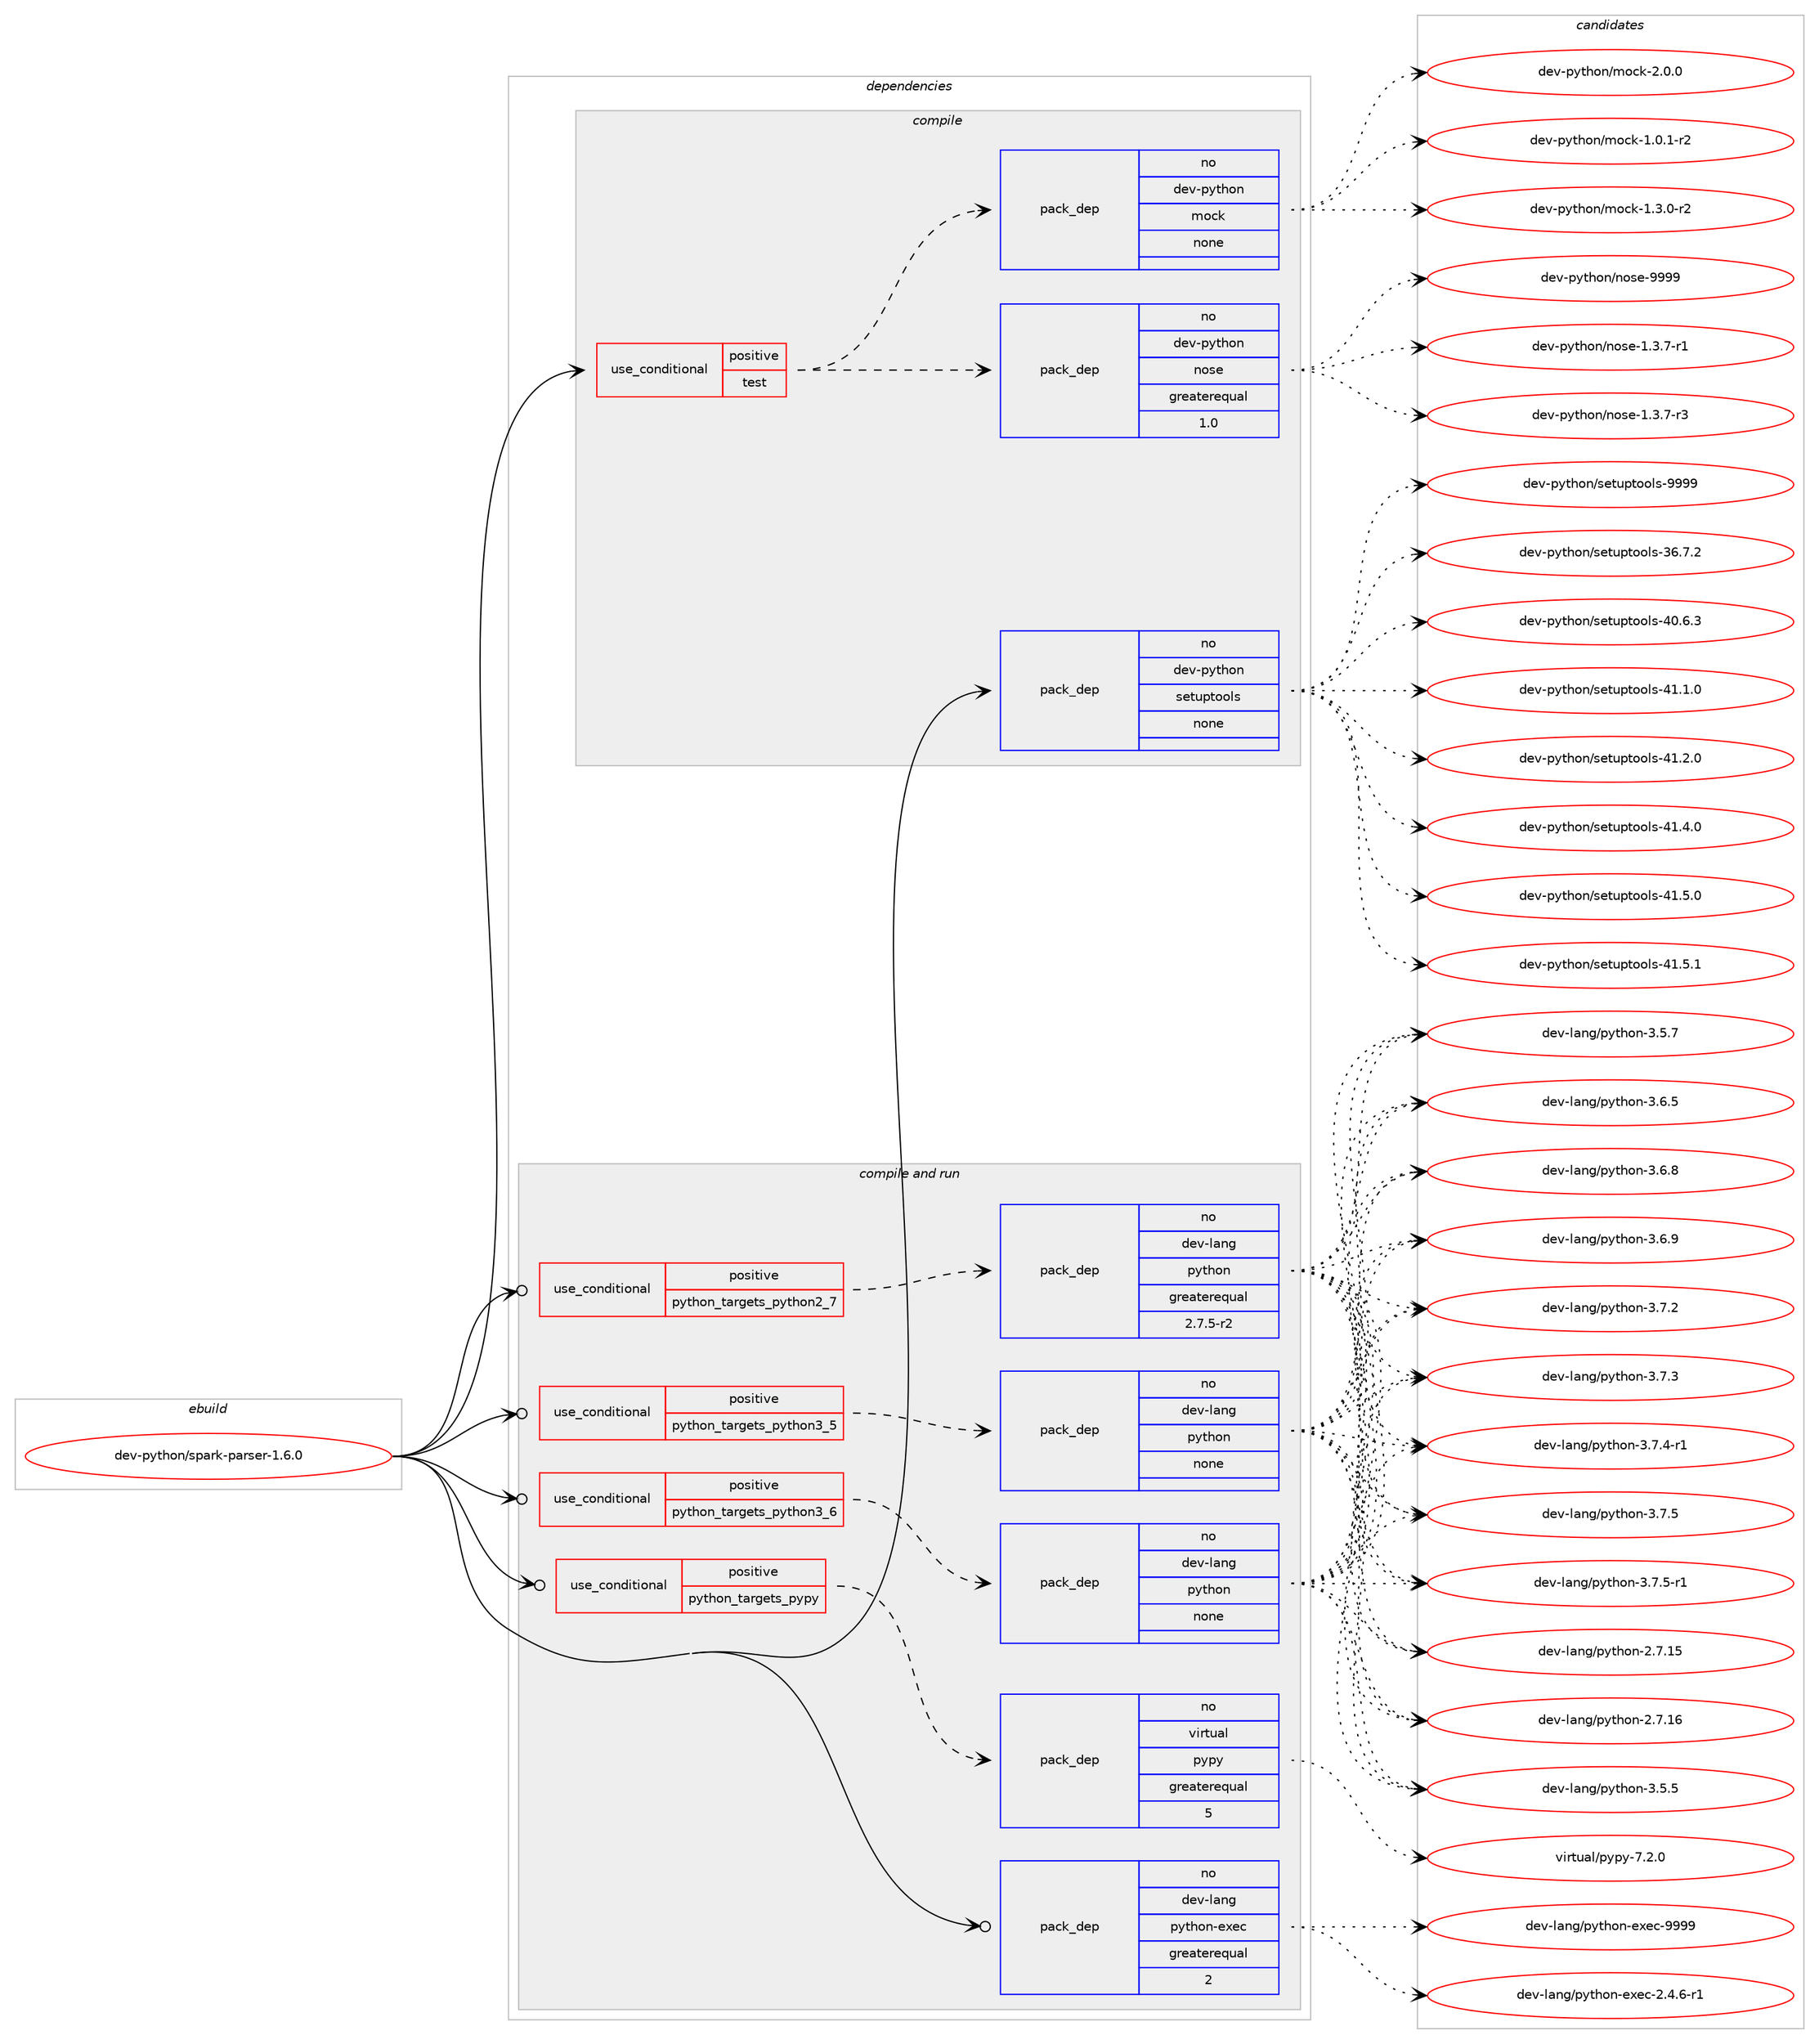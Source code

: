 digraph prolog {

# *************
# Graph options
# *************

newrank=true;
concentrate=true;
compound=true;
graph [rankdir=LR,fontname=Helvetica,fontsize=10,ranksep=1.5];#, ranksep=2.5, nodesep=0.2];
edge  [arrowhead=vee];
node  [fontname=Helvetica,fontsize=10];

# **********
# The ebuild
# **********

subgraph cluster_leftcol {
color=gray;
rank=same;
label=<<i>ebuild</i>>;
id [label="dev-python/spark-parser-1.6.0", color=red, width=4, href="../dev-python/spark-parser-1.6.0.svg"];
}

# ****************
# The dependencies
# ****************

subgraph cluster_midcol {
color=gray;
label=<<i>dependencies</i>>;
subgraph cluster_compile {
fillcolor="#eeeeee";
style=filled;
label=<<i>compile</i>>;
subgraph cond149544 {
dependency637774 [label=<<TABLE BORDER="0" CELLBORDER="1" CELLSPACING="0" CELLPADDING="4"><TR><TD ROWSPAN="3" CELLPADDING="10">use_conditional</TD></TR><TR><TD>positive</TD></TR><TR><TD>test</TD></TR></TABLE>>, shape=none, color=red];
subgraph pack476349 {
dependency637775 [label=<<TABLE BORDER="0" CELLBORDER="1" CELLSPACING="0" CELLPADDING="4" WIDTH="220"><TR><TD ROWSPAN="6" CELLPADDING="30">pack_dep</TD></TR><TR><TD WIDTH="110">no</TD></TR><TR><TD>dev-python</TD></TR><TR><TD>nose</TD></TR><TR><TD>greaterequal</TD></TR><TR><TD>1.0</TD></TR></TABLE>>, shape=none, color=blue];
}
dependency637774:e -> dependency637775:w [weight=20,style="dashed",arrowhead="vee"];
subgraph pack476350 {
dependency637776 [label=<<TABLE BORDER="0" CELLBORDER="1" CELLSPACING="0" CELLPADDING="4" WIDTH="220"><TR><TD ROWSPAN="6" CELLPADDING="30">pack_dep</TD></TR><TR><TD WIDTH="110">no</TD></TR><TR><TD>dev-python</TD></TR><TR><TD>mock</TD></TR><TR><TD>none</TD></TR><TR><TD></TD></TR></TABLE>>, shape=none, color=blue];
}
dependency637774:e -> dependency637776:w [weight=20,style="dashed",arrowhead="vee"];
}
id:e -> dependency637774:w [weight=20,style="solid",arrowhead="vee"];
subgraph pack476351 {
dependency637777 [label=<<TABLE BORDER="0" CELLBORDER="1" CELLSPACING="0" CELLPADDING="4" WIDTH="220"><TR><TD ROWSPAN="6" CELLPADDING="30">pack_dep</TD></TR><TR><TD WIDTH="110">no</TD></TR><TR><TD>dev-python</TD></TR><TR><TD>setuptools</TD></TR><TR><TD>none</TD></TR><TR><TD></TD></TR></TABLE>>, shape=none, color=blue];
}
id:e -> dependency637777:w [weight=20,style="solid",arrowhead="vee"];
}
subgraph cluster_compileandrun {
fillcolor="#eeeeee";
style=filled;
label=<<i>compile and run</i>>;
subgraph cond149545 {
dependency637778 [label=<<TABLE BORDER="0" CELLBORDER="1" CELLSPACING="0" CELLPADDING="4"><TR><TD ROWSPAN="3" CELLPADDING="10">use_conditional</TD></TR><TR><TD>positive</TD></TR><TR><TD>python_targets_pypy</TD></TR></TABLE>>, shape=none, color=red];
subgraph pack476352 {
dependency637779 [label=<<TABLE BORDER="0" CELLBORDER="1" CELLSPACING="0" CELLPADDING="4" WIDTH="220"><TR><TD ROWSPAN="6" CELLPADDING="30">pack_dep</TD></TR><TR><TD WIDTH="110">no</TD></TR><TR><TD>virtual</TD></TR><TR><TD>pypy</TD></TR><TR><TD>greaterequal</TD></TR><TR><TD>5</TD></TR></TABLE>>, shape=none, color=blue];
}
dependency637778:e -> dependency637779:w [weight=20,style="dashed",arrowhead="vee"];
}
id:e -> dependency637778:w [weight=20,style="solid",arrowhead="odotvee"];
subgraph cond149546 {
dependency637780 [label=<<TABLE BORDER="0" CELLBORDER="1" CELLSPACING="0" CELLPADDING="4"><TR><TD ROWSPAN="3" CELLPADDING="10">use_conditional</TD></TR><TR><TD>positive</TD></TR><TR><TD>python_targets_python2_7</TD></TR></TABLE>>, shape=none, color=red];
subgraph pack476353 {
dependency637781 [label=<<TABLE BORDER="0" CELLBORDER="1" CELLSPACING="0" CELLPADDING="4" WIDTH="220"><TR><TD ROWSPAN="6" CELLPADDING="30">pack_dep</TD></TR><TR><TD WIDTH="110">no</TD></TR><TR><TD>dev-lang</TD></TR><TR><TD>python</TD></TR><TR><TD>greaterequal</TD></TR><TR><TD>2.7.5-r2</TD></TR></TABLE>>, shape=none, color=blue];
}
dependency637780:e -> dependency637781:w [weight=20,style="dashed",arrowhead="vee"];
}
id:e -> dependency637780:w [weight=20,style="solid",arrowhead="odotvee"];
subgraph cond149547 {
dependency637782 [label=<<TABLE BORDER="0" CELLBORDER="1" CELLSPACING="0" CELLPADDING="4"><TR><TD ROWSPAN="3" CELLPADDING="10">use_conditional</TD></TR><TR><TD>positive</TD></TR><TR><TD>python_targets_python3_5</TD></TR></TABLE>>, shape=none, color=red];
subgraph pack476354 {
dependency637783 [label=<<TABLE BORDER="0" CELLBORDER="1" CELLSPACING="0" CELLPADDING="4" WIDTH="220"><TR><TD ROWSPAN="6" CELLPADDING="30">pack_dep</TD></TR><TR><TD WIDTH="110">no</TD></TR><TR><TD>dev-lang</TD></TR><TR><TD>python</TD></TR><TR><TD>none</TD></TR><TR><TD></TD></TR></TABLE>>, shape=none, color=blue];
}
dependency637782:e -> dependency637783:w [weight=20,style="dashed",arrowhead="vee"];
}
id:e -> dependency637782:w [weight=20,style="solid",arrowhead="odotvee"];
subgraph cond149548 {
dependency637784 [label=<<TABLE BORDER="0" CELLBORDER="1" CELLSPACING="0" CELLPADDING="4"><TR><TD ROWSPAN="3" CELLPADDING="10">use_conditional</TD></TR><TR><TD>positive</TD></TR><TR><TD>python_targets_python3_6</TD></TR></TABLE>>, shape=none, color=red];
subgraph pack476355 {
dependency637785 [label=<<TABLE BORDER="0" CELLBORDER="1" CELLSPACING="0" CELLPADDING="4" WIDTH="220"><TR><TD ROWSPAN="6" CELLPADDING="30">pack_dep</TD></TR><TR><TD WIDTH="110">no</TD></TR><TR><TD>dev-lang</TD></TR><TR><TD>python</TD></TR><TR><TD>none</TD></TR><TR><TD></TD></TR></TABLE>>, shape=none, color=blue];
}
dependency637784:e -> dependency637785:w [weight=20,style="dashed",arrowhead="vee"];
}
id:e -> dependency637784:w [weight=20,style="solid",arrowhead="odotvee"];
subgraph pack476356 {
dependency637786 [label=<<TABLE BORDER="0" CELLBORDER="1" CELLSPACING="0" CELLPADDING="4" WIDTH="220"><TR><TD ROWSPAN="6" CELLPADDING="30">pack_dep</TD></TR><TR><TD WIDTH="110">no</TD></TR><TR><TD>dev-lang</TD></TR><TR><TD>python-exec</TD></TR><TR><TD>greaterequal</TD></TR><TR><TD>2</TD></TR></TABLE>>, shape=none, color=blue];
}
id:e -> dependency637786:w [weight=20,style="solid",arrowhead="odotvee"];
}
subgraph cluster_run {
fillcolor="#eeeeee";
style=filled;
label=<<i>run</i>>;
}
}

# **************
# The candidates
# **************

subgraph cluster_choices {
rank=same;
color=gray;
label=<<i>candidates</i>>;

subgraph choice476349 {
color=black;
nodesep=1;
choice10010111845112121116104111110471101111151014549465146554511449 [label="dev-python/nose-1.3.7-r1", color=red, width=4,href="../dev-python/nose-1.3.7-r1.svg"];
choice10010111845112121116104111110471101111151014549465146554511451 [label="dev-python/nose-1.3.7-r3", color=red, width=4,href="../dev-python/nose-1.3.7-r3.svg"];
choice10010111845112121116104111110471101111151014557575757 [label="dev-python/nose-9999", color=red, width=4,href="../dev-python/nose-9999.svg"];
dependency637775:e -> choice10010111845112121116104111110471101111151014549465146554511449:w [style=dotted,weight="100"];
dependency637775:e -> choice10010111845112121116104111110471101111151014549465146554511451:w [style=dotted,weight="100"];
dependency637775:e -> choice10010111845112121116104111110471101111151014557575757:w [style=dotted,weight="100"];
}
subgraph choice476350 {
color=black;
nodesep=1;
choice1001011184511212111610411111047109111991074549464846494511450 [label="dev-python/mock-1.0.1-r2", color=red, width=4,href="../dev-python/mock-1.0.1-r2.svg"];
choice1001011184511212111610411111047109111991074549465146484511450 [label="dev-python/mock-1.3.0-r2", color=red, width=4,href="../dev-python/mock-1.3.0-r2.svg"];
choice100101118451121211161041111104710911199107455046484648 [label="dev-python/mock-2.0.0", color=red, width=4,href="../dev-python/mock-2.0.0.svg"];
dependency637776:e -> choice1001011184511212111610411111047109111991074549464846494511450:w [style=dotted,weight="100"];
dependency637776:e -> choice1001011184511212111610411111047109111991074549465146484511450:w [style=dotted,weight="100"];
dependency637776:e -> choice100101118451121211161041111104710911199107455046484648:w [style=dotted,weight="100"];
}
subgraph choice476351 {
color=black;
nodesep=1;
choice100101118451121211161041111104711510111611711211611111110811545515446554650 [label="dev-python/setuptools-36.7.2", color=red, width=4,href="../dev-python/setuptools-36.7.2.svg"];
choice100101118451121211161041111104711510111611711211611111110811545524846544651 [label="dev-python/setuptools-40.6.3", color=red, width=4,href="../dev-python/setuptools-40.6.3.svg"];
choice100101118451121211161041111104711510111611711211611111110811545524946494648 [label="dev-python/setuptools-41.1.0", color=red, width=4,href="../dev-python/setuptools-41.1.0.svg"];
choice100101118451121211161041111104711510111611711211611111110811545524946504648 [label="dev-python/setuptools-41.2.0", color=red, width=4,href="../dev-python/setuptools-41.2.0.svg"];
choice100101118451121211161041111104711510111611711211611111110811545524946524648 [label="dev-python/setuptools-41.4.0", color=red, width=4,href="../dev-python/setuptools-41.4.0.svg"];
choice100101118451121211161041111104711510111611711211611111110811545524946534648 [label="dev-python/setuptools-41.5.0", color=red, width=4,href="../dev-python/setuptools-41.5.0.svg"];
choice100101118451121211161041111104711510111611711211611111110811545524946534649 [label="dev-python/setuptools-41.5.1", color=red, width=4,href="../dev-python/setuptools-41.5.1.svg"];
choice10010111845112121116104111110471151011161171121161111111081154557575757 [label="dev-python/setuptools-9999", color=red, width=4,href="../dev-python/setuptools-9999.svg"];
dependency637777:e -> choice100101118451121211161041111104711510111611711211611111110811545515446554650:w [style=dotted,weight="100"];
dependency637777:e -> choice100101118451121211161041111104711510111611711211611111110811545524846544651:w [style=dotted,weight="100"];
dependency637777:e -> choice100101118451121211161041111104711510111611711211611111110811545524946494648:w [style=dotted,weight="100"];
dependency637777:e -> choice100101118451121211161041111104711510111611711211611111110811545524946504648:w [style=dotted,weight="100"];
dependency637777:e -> choice100101118451121211161041111104711510111611711211611111110811545524946524648:w [style=dotted,weight="100"];
dependency637777:e -> choice100101118451121211161041111104711510111611711211611111110811545524946534648:w [style=dotted,weight="100"];
dependency637777:e -> choice100101118451121211161041111104711510111611711211611111110811545524946534649:w [style=dotted,weight="100"];
dependency637777:e -> choice10010111845112121116104111110471151011161171121161111111081154557575757:w [style=dotted,weight="100"];
}
subgraph choice476352 {
color=black;
nodesep=1;
choice1181051141161179710847112121112121455546504648 [label="virtual/pypy-7.2.0", color=red, width=4,href="../virtual/pypy-7.2.0.svg"];
dependency637779:e -> choice1181051141161179710847112121112121455546504648:w [style=dotted,weight="100"];
}
subgraph choice476353 {
color=black;
nodesep=1;
choice10010111845108971101034711212111610411111045504655464953 [label="dev-lang/python-2.7.15", color=red, width=4,href="../dev-lang/python-2.7.15.svg"];
choice10010111845108971101034711212111610411111045504655464954 [label="dev-lang/python-2.7.16", color=red, width=4,href="../dev-lang/python-2.7.16.svg"];
choice100101118451089711010347112121116104111110455146534653 [label="dev-lang/python-3.5.5", color=red, width=4,href="../dev-lang/python-3.5.5.svg"];
choice100101118451089711010347112121116104111110455146534655 [label="dev-lang/python-3.5.7", color=red, width=4,href="../dev-lang/python-3.5.7.svg"];
choice100101118451089711010347112121116104111110455146544653 [label="dev-lang/python-3.6.5", color=red, width=4,href="../dev-lang/python-3.6.5.svg"];
choice100101118451089711010347112121116104111110455146544656 [label="dev-lang/python-3.6.8", color=red, width=4,href="../dev-lang/python-3.6.8.svg"];
choice100101118451089711010347112121116104111110455146544657 [label="dev-lang/python-3.6.9", color=red, width=4,href="../dev-lang/python-3.6.9.svg"];
choice100101118451089711010347112121116104111110455146554650 [label="dev-lang/python-3.7.2", color=red, width=4,href="../dev-lang/python-3.7.2.svg"];
choice100101118451089711010347112121116104111110455146554651 [label="dev-lang/python-3.7.3", color=red, width=4,href="../dev-lang/python-3.7.3.svg"];
choice1001011184510897110103471121211161041111104551465546524511449 [label="dev-lang/python-3.7.4-r1", color=red, width=4,href="../dev-lang/python-3.7.4-r1.svg"];
choice100101118451089711010347112121116104111110455146554653 [label="dev-lang/python-3.7.5", color=red, width=4,href="../dev-lang/python-3.7.5.svg"];
choice1001011184510897110103471121211161041111104551465546534511449 [label="dev-lang/python-3.7.5-r1", color=red, width=4,href="../dev-lang/python-3.7.5-r1.svg"];
dependency637781:e -> choice10010111845108971101034711212111610411111045504655464953:w [style=dotted,weight="100"];
dependency637781:e -> choice10010111845108971101034711212111610411111045504655464954:w [style=dotted,weight="100"];
dependency637781:e -> choice100101118451089711010347112121116104111110455146534653:w [style=dotted,weight="100"];
dependency637781:e -> choice100101118451089711010347112121116104111110455146534655:w [style=dotted,weight="100"];
dependency637781:e -> choice100101118451089711010347112121116104111110455146544653:w [style=dotted,weight="100"];
dependency637781:e -> choice100101118451089711010347112121116104111110455146544656:w [style=dotted,weight="100"];
dependency637781:e -> choice100101118451089711010347112121116104111110455146544657:w [style=dotted,weight="100"];
dependency637781:e -> choice100101118451089711010347112121116104111110455146554650:w [style=dotted,weight="100"];
dependency637781:e -> choice100101118451089711010347112121116104111110455146554651:w [style=dotted,weight="100"];
dependency637781:e -> choice1001011184510897110103471121211161041111104551465546524511449:w [style=dotted,weight="100"];
dependency637781:e -> choice100101118451089711010347112121116104111110455146554653:w [style=dotted,weight="100"];
dependency637781:e -> choice1001011184510897110103471121211161041111104551465546534511449:w [style=dotted,weight="100"];
}
subgraph choice476354 {
color=black;
nodesep=1;
choice10010111845108971101034711212111610411111045504655464953 [label="dev-lang/python-2.7.15", color=red, width=4,href="../dev-lang/python-2.7.15.svg"];
choice10010111845108971101034711212111610411111045504655464954 [label="dev-lang/python-2.7.16", color=red, width=4,href="../dev-lang/python-2.7.16.svg"];
choice100101118451089711010347112121116104111110455146534653 [label="dev-lang/python-3.5.5", color=red, width=4,href="../dev-lang/python-3.5.5.svg"];
choice100101118451089711010347112121116104111110455146534655 [label="dev-lang/python-3.5.7", color=red, width=4,href="../dev-lang/python-3.5.7.svg"];
choice100101118451089711010347112121116104111110455146544653 [label="dev-lang/python-3.6.5", color=red, width=4,href="../dev-lang/python-3.6.5.svg"];
choice100101118451089711010347112121116104111110455146544656 [label="dev-lang/python-3.6.8", color=red, width=4,href="../dev-lang/python-3.6.8.svg"];
choice100101118451089711010347112121116104111110455146544657 [label="dev-lang/python-3.6.9", color=red, width=4,href="../dev-lang/python-3.6.9.svg"];
choice100101118451089711010347112121116104111110455146554650 [label="dev-lang/python-3.7.2", color=red, width=4,href="../dev-lang/python-3.7.2.svg"];
choice100101118451089711010347112121116104111110455146554651 [label="dev-lang/python-3.7.3", color=red, width=4,href="../dev-lang/python-3.7.3.svg"];
choice1001011184510897110103471121211161041111104551465546524511449 [label="dev-lang/python-3.7.4-r1", color=red, width=4,href="../dev-lang/python-3.7.4-r1.svg"];
choice100101118451089711010347112121116104111110455146554653 [label="dev-lang/python-3.7.5", color=red, width=4,href="../dev-lang/python-3.7.5.svg"];
choice1001011184510897110103471121211161041111104551465546534511449 [label="dev-lang/python-3.7.5-r1", color=red, width=4,href="../dev-lang/python-3.7.5-r1.svg"];
dependency637783:e -> choice10010111845108971101034711212111610411111045504655464953:w [style=dotted,weight="100"];
dependency637783:e -> choice10010111845108971101034711212111610411111045504655464954:w [style=dotted,weight="100"];
dependency637783:e -> choice100101118451089711010347112121116104111110455146534653:w [style=dotted,weight="100"];
dependency637783:e -> choice100101118451089711010347112121116104111110455146534655:w [style=dotted,weight="100"];
dependency637783:e -> choice100101118451089711010347112121116104111110455146544653:w [style=dotted,weight="100"];
dependency637783:e -> choice100101118451089711010347112121116104111110455146544656:w [style=dotted,weight="100"];
dependency637783:e -> choice100101118451089711010347112121116104111110455146544657:w [style=dotted,weight="100"];
dependency637783:e -> choice100101118451089711010347112121116104111110455146554650:w [style=dotted,weight="100"];
dependency637783:e -> choice100101118451089711010347112121116104111110455146554651:w [style=dotted,weight="100"];
dependency637783:e -> choice1001011184510897110103471121211161041111104551465546524511449:w [style=dotted,weight="100"];
dependency637783:e -> choice100101118451089711010347112121116104111110455146554653:w [style=dotted,weight="100"];
dependency637783:e -> choice1001011184510897110103471121211161041111104551465546534511449:w [style=dotted,weight="100"];
}
subgraph choice476355 {
color=black;
nodesep=1;
choice10010111845108971101034711212111610411111045504655464953 [label="dev-lang/python-2.7.15", color=red, width=4,href="../dev-lang/python-2.7.15.svg"];
choice10010111845108971101034711212111610411111045504655464954 [label="dev-lang/python-2.7.16", color=red, width=4,href="../dev-lang/python-2.7.16.svg"];
choice100101118451089711010347112121116104111110455146534653 [label="dev-lang/python-3.5.5", color=red, width=4,href="../dev-lang/python-3.5.5.svg"];
choice100101118451089711010347112121116104111110455146534655 [label="dev-lang/python-3.5.7", color=red, width=4,href="../dev-lang/python-3.5.7.svg"];
choice100101118451089711010347112121116104111110455146544653 [label="dev-lang/python-3.6.5", color=red, width=4,href="../dev-lang/python-3.6.5.svg"];
choice100101118451089711010347112121116104111110455146544656 [label="dev-lang/python-3.6.8", color=red, width=4,href="../dev-lang/python-3.6.8.svg"];
choice100101118451089711010347112121116104111110455146544657 [label="dev-lang/python-3.6.9", color=red, width=4,href="../dev-lang/python-3.6.9.svg"];
choice100101118451089711010347112121116104111110455146554650 [label="dev-lang/python-3.7.2", color=red, width=4,href="../dev-lang/python-3.7.2.svg"];
choice100101118451089711010347112121116104111110455146554651 [label="dev-lang/python-3.7.3", color=red, width=4,href="../dev-lang/python-3.7.3.svg"];
choice1001011184510897110103471121211161041111104551465546524511449 [label="dev-lang/python-3.7.4-r1", color=red, width=4,href="../dev-lang/python-3.7.4-r1.svg"];
choice100101118451089711010347112121116104111110455146554653 [label="dev-lang/python-3.7.5", color=red, width=4,href="../dev-lang/python-3.7.5.svg"];
choice1001011184510897110103471121211161041111104551465546534511449 [label="dev-lang/python-3.7.5-r1", color=red, width=4,href="../dev-lang/python-3.7.5-r1.svg"];
dependency637785:e -> choice10010111845108971101034711212111610411111045504655464953:w [style=dotted,weight="100"];
dependency637785:e -> choice10010111845108971101034711212111610411111045504655464954:w [style=dotted,weight="100"];
dependency637785:e -> choice100101118451089711010347112121116104111110455146534653:w [style=dotted,weight="100"];
dependency637785:e -> choice100101118451089711010347112121116104111110455146534655:w [style=dotted,weight="100"];
dependency637785:e -> choice100101118451089711010347112121116104111110455146544653:w [style=dotted,weight="100"];
dependency637785:e -> choice100101118451089711010347112121116104111110455146544656:w [style=dotted,weight="100"];
dependency637785:e -> choice100101118451089711010347112121116104111110455146544657:w [style=dotted,weight="100"];
dependency637785:e -> choice100101118451089711010347112121116104111110455146554650:w [style=dotted,weight="100"];
dependency637785:e -> choice100101118451089711010347112121116104111110455146554651:w [style=dotted,weight="100"];
dependency637785:e -> choice1001011184510897110103471121211161041111104551465546524511449:w [style=dotted,weight="100"];
dependency637785:e -> choice100101118451089711010347112121116104111110455146554653:w [style=dotted,weight="100"];
dependency637785:e -> choice1001011184510897110103471121211161041111104551465546534511449:w [style=dotted,weight="100"];
}
subgraph choice476356 {
color=black;
nodesep=1;
choice10010111845108971101034711212111610411111045101120101994550465246544511449 [label="dev-lang/python-exec-2.4.6-r1", color=red, width=4,href="../dev-lang/python-exec-2.4.6-r1.svg"];
choice10010111845108971101034711212111610411111045101120101994557575757 [label="dev-lang/python-exec-9999", color=red, width=4,href="../dev-lang/python-exec-9999.svg"];
dependency637786:e -> choice10010111845108971101034711212111610411111045101120101994550465246544511449:w [style=dotted,weight="100"];
dependency637786:e -> choice10010111845108971101034711212111610411111045101120101994557575757:w [style=dotted,weight="100"];
}
}

}
